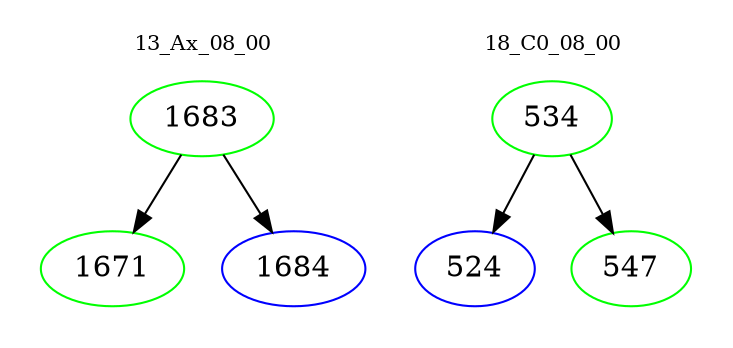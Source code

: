 digraph{
subgraph cluster_0 {
color = white
label = "13_Ax_08_00";
fontsize=10;
T0_1683 [label="1683", color="green"]
T0_1683 -> T0_1671 [color="black"]
T0_1671 [label="1671", color="green"]
T0_1683 -> T0_1684 [color="black"]
T0_1684 [label="1684", color="blue"]
}
subgraph cluster_1 {
color = white
label = "18_C0_08_00";
fontsize=10;
T1_534 [label="534", color="green"]
T1_534 -> T1_524 [color="black"]
T1_524 [label="524", color="blue"]
T1_534 -> T1_547 [color="black"]
T1_547 [label="547", color="green"]
}
}
